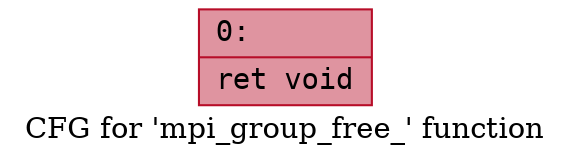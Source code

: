 digraph "CFG for 'mpi_group_free_' function" {
	label="CFG for 'mpi_group_free_' function";

	Node0x5560a31d8ec0 [shape=record,color="#b70d28ff", style=filled, fillcolor="#b70d2870" fontname="Courier",label="{0:\l|  ret void\l}"];
}
